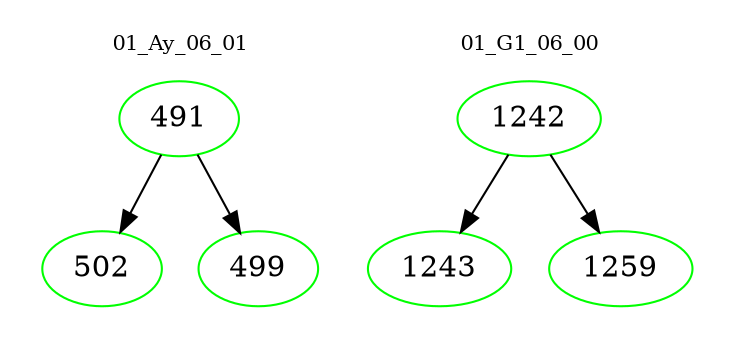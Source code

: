 digraph{
subgraph cluster_0 {
color = white
label = "01_Ay_06_01";
fontsize=10;
T0_491 [label="491", color="green"]
T0_491 -> T0_502 [color="black"]
T0_502 [label="502", color="green"]
T0_491 -> T0_499 [color="black"]
T0_499 [label="499", color="green"]
}
subgraph cluster_1 {
color = white
label = "01_G1_06_00";
fontsize=10;
T1_1242 [label="1242", color="green"]
T1_1242 -> T1_1243 [color="black"]
T1_1243 [label="1243", color="green"]
T1_1242 -> T1_1259 [color="black"]
T1_1259 [label="1259", color="green"]
}
}
